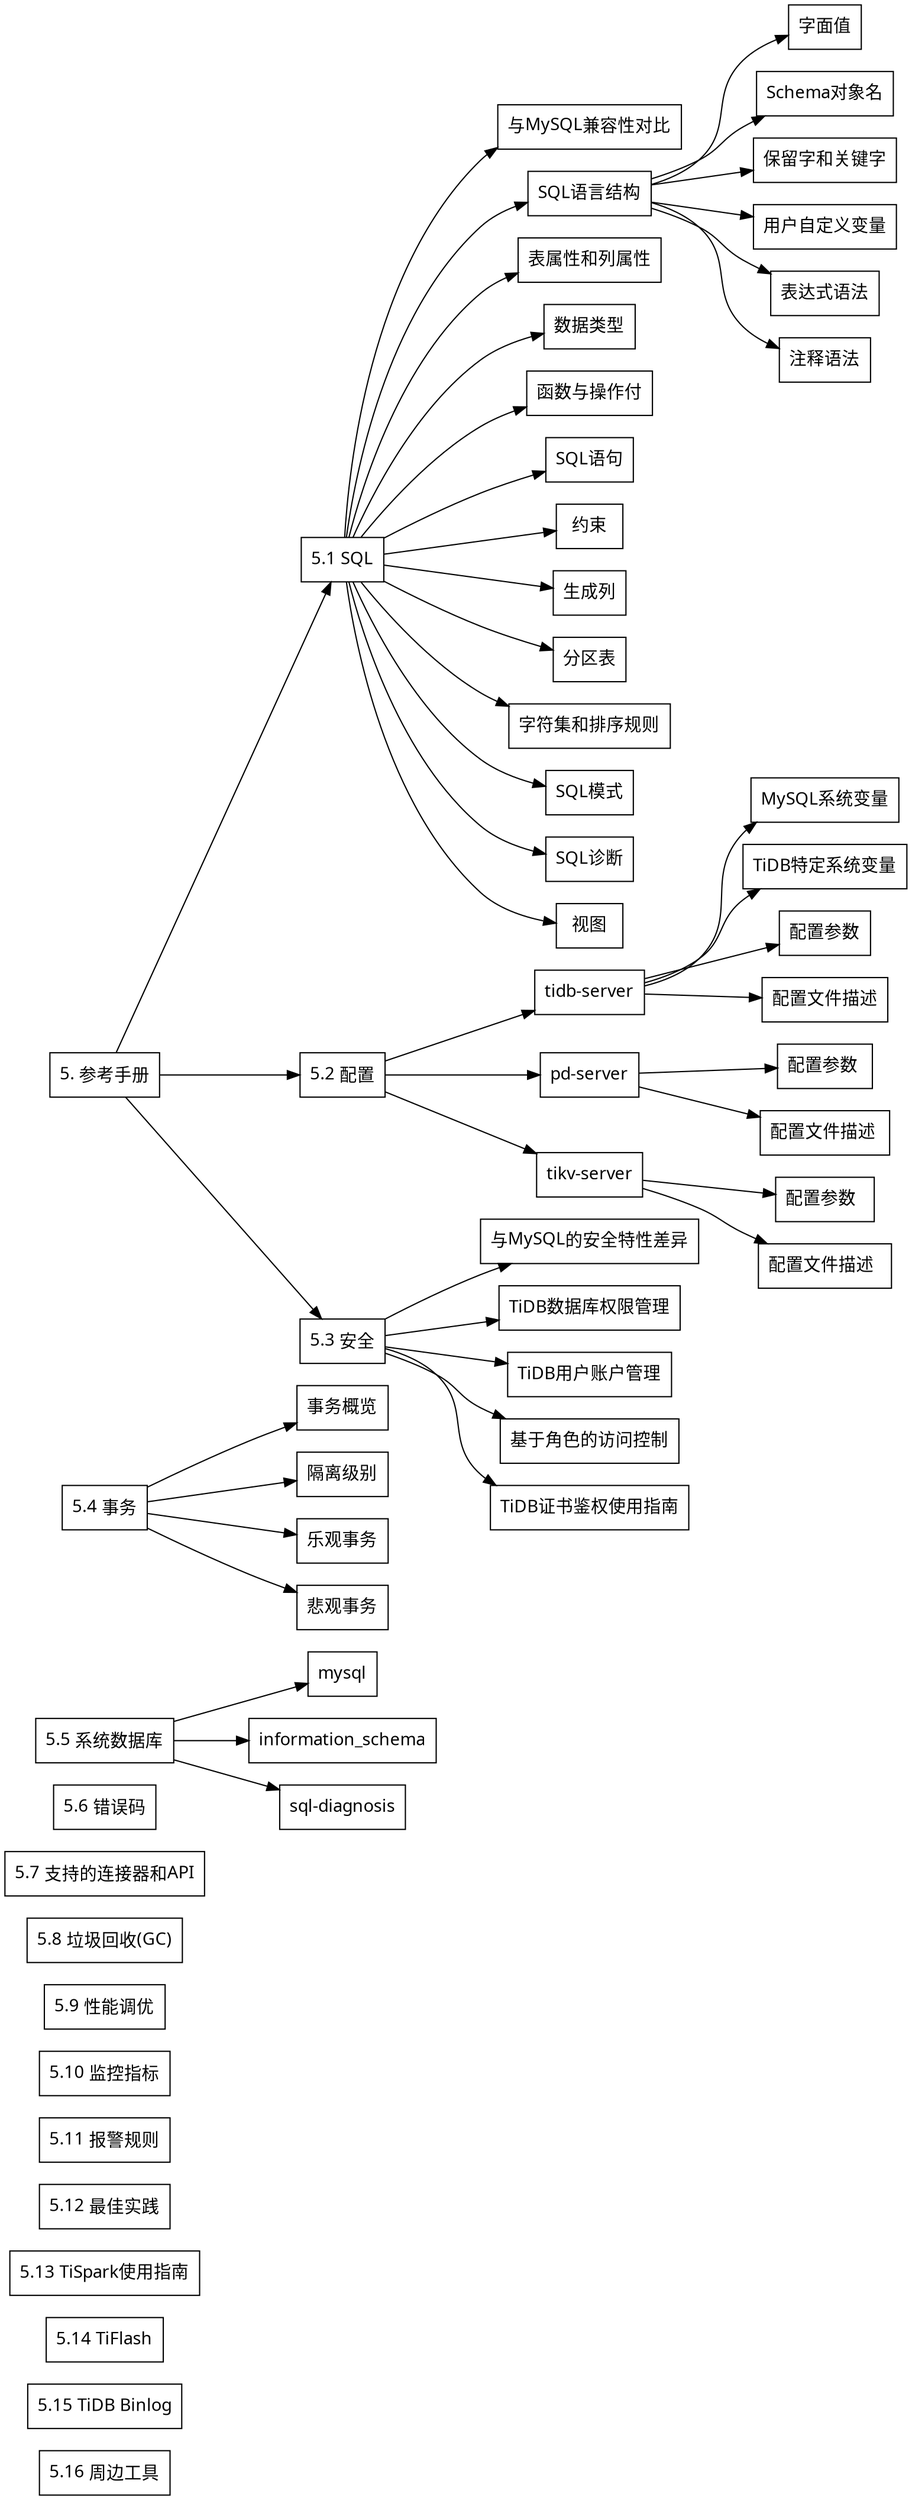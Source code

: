 digraph mannual {

    rankdir = LR

    // edge [dir=forward]
    node [shape="r" fontname="KaiTi"]

    "5.16 周边工具"
    "5.15 TiDB Binlog"
    "5.14 TiFlash"
    "5.13 TiSpark使用指南"
    "5.12 最佳实践"
    "5.11 报警规则"
    "5.10 监控指标"
    "5.9 性能调优"
    "5.8 垃圾回收(GC)"
    "5.7 支持的连接器和API"
    "5.6 错误码"

    "5.5 系统数据库" -> "mysql"
    "5.5 系统数据库" -> "information_schema"
    "5.5 系统数据库" -> "sql-diagnosis"

    "5.4 事务" -> "事务概览"
    "5.4 事务" -> "隔离级别"
    "5.4 事务" -> "乐观事务"
    "5.4 事务" -> "悲观事务" 
    
    "5. 参考手册" -> "5.1 SQL"
    "5. 参考手册" -> "5.2 配置" 
    "5. 参考手册" -> "5.3 安全" 

    "5.1 SQL" -> "与MySQL兼容性对比"
    "5.1 SQL" -> "SQL语言结构"
    "5.1 SQL" -> "表属性和列属性"
    "5.1 SQL" -> "数据类型"
    "5.1 SQL" -> "函数与操作付"
    "5.1 SQL" -> "SQL语句"
    "5.1 SQL" -> "约束"
    "5.1 SQL" -> "生成列"
    "5.1 SQL" -> "分区表"
    "5.1 SQL" -> "字符集和排序规则"
    "5.1 SQL" -> "SQL模式"
    "5.1 SQL" -> "SQL诊断"
    "5.1 SQL" -> "视图"

    "5.2 配置" -> "tidb-server"
    "tidb-server" -> "MySQL系统变量"
   "tidb-server" -> "TiDB特定系统变量"
   "tidb-server" -> "配置参数"
   "tidb-server" -> "配置文件描述"
   "5.2 配置" -> "pd-server"
   "pd-server" -> "配置参数 "
   "pd-server" -> "配置文件描述 "
   "5.2 配置" -> "tikv-server"
   "tikv-server" -> "配置参数  "
   "tikv-server" -> "配置文件描述  "

    "5.3 安全" -> "与MySQL的安全特性差异"
    "5.3 安全" -> "TiDB数据库权限管理"
    "5.3 安全" -> "TiDB用户账户管理"
    "5.3 安全" -> "基于角色的访问控制"
    "5.3 安全" -> "TiDB证书鉴权使用指南"

    "SQL语言结构" -> "字面值"
    "SQL语言结构" -> "Schema对象名"
    "SQL语言结构" -> "保留字和关键字"
    "SQL语言结构" -> "用户自定义变量"

    "SQL语言结构" -> "表达式语法"
    "SQL语言结构" -> "注释语法"


   
   

}